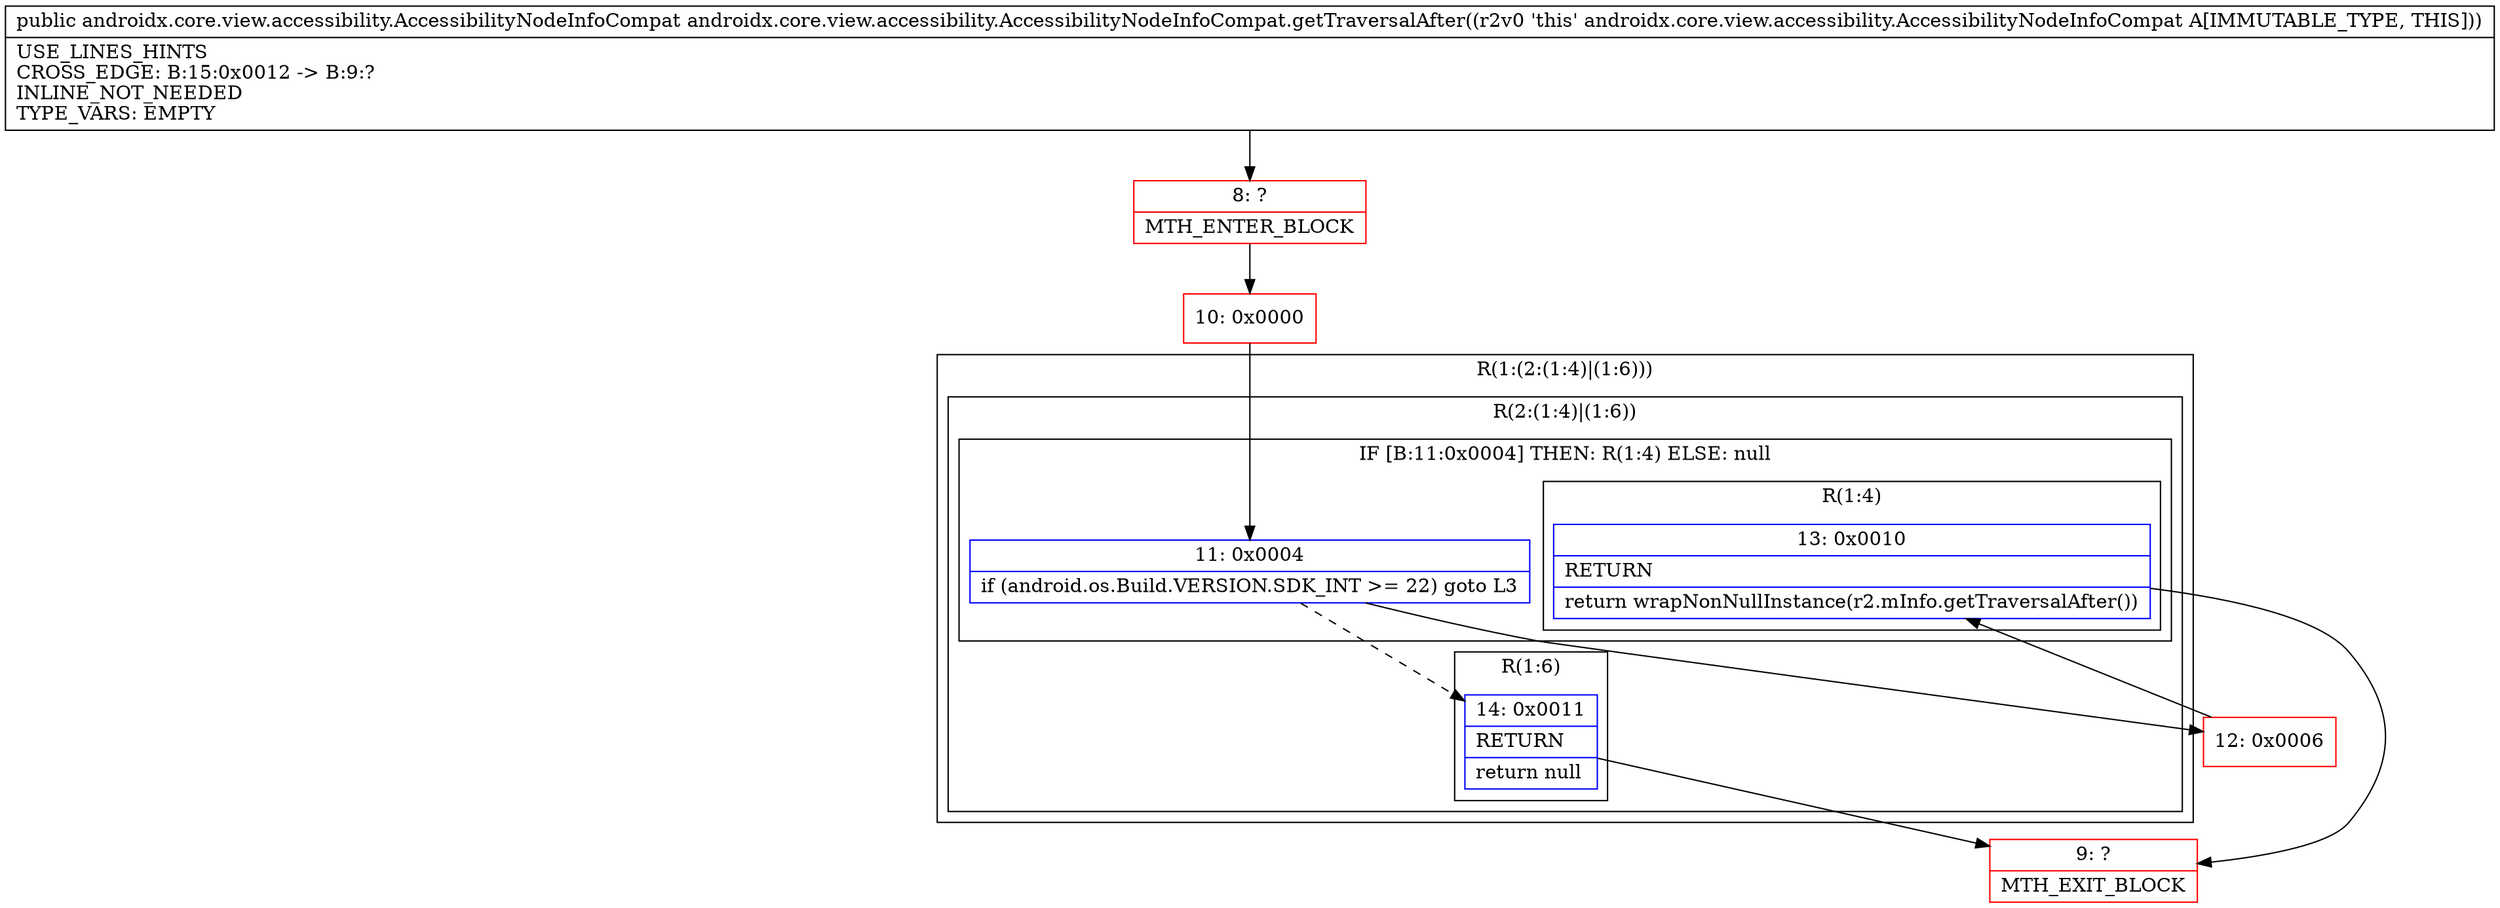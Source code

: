 digraph "CFG forandroidx.core.view.accessibility.AccessibilityNodeInfoCompat.getTraversalAfter()Landroidx\/core\/view\/accessibility\/AccessibilityNodeInfoCompat;" {
subgraph cluster_Region_944608652 {
label = "R(1:(2:(1:4)|(1:6)))";
node [shape=record,color=blue];
subgraph cluster_Region_372141402 {
label = "R(2:(1:4)|(1:6))";
node [shape=record,color=blue];
subgraph cluster_IfRegion_741029930 {
label = "IF [B:11:0x0004] THEN: R(1:4) ELSE: null";
node [shape=record,color=blue];
Node_11 [shape=record,label="{11\:\ 0x0004|if (android.os.Build.VERSION.SDK_INT \>= 22) goto L3\l}"];
subgraph cluster_Region_1140137074 {
label = "R(1:4)";
node [shape=record,color=blue];
Node_13 [shape=record,label="{13\:\ 0x0010|RETURN\l|return wrapNonNullInstance(r2.mInfo.getTraversalAfter())\l}"];
}
}
subgraph cluster_Region_398463093 {
label = "R(1:6)";
node [shape=record,color=blue];
Node_14 [shape=record,label="{14\:\ 0x0011|RETURN\l|return null\l}"];
}
}
}
Node_8 [shape=record,color=red,label="{8\:\ ?|MTH_ENTER_BLOCK\l}"];
Node_10 [shape=record,color=red,label="{10\:\ 0x0000}"];
Node_12 [shape=record,color=red,label="{12\:\ 0x0006}"];
Node_9 [shape=record,color=red,label="{9\:\ ?|MTH_EXIT_BLOCK\l}"];
MethodNode[shape=record,label="{public androidx.core.view.accessibility.AccessibilityNodeInfoCompat androidx.core.view.accessibility.AccessibilityNodeInfoCompat.getTraversalAfter((r2v0 'this' androidx.core.view.accessibility.AccessibilityNodeInfoCompat A[IMMUTABLE_TYPE, THIS]))  | USE_LINES_HINTS\lCROSS_EDGE: B:15:0x0012 \-\> B:9:?\lINLINE_NOT_NEEDED\lTYPE_VARS: EMPTY\l}"];
MethodNode -> Node_8;Node_11 -> Node_12;
Node_11 -> Node_14[style=dashed];
Node_13 -> Node_9;
Node_14 -> Node_9;
Node_8 -> Node_10;
Node_10 -> Node_11;
Node_12 -> Node_13;
}

